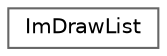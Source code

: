 digraph "Graphical Class Hierarchy"
{
 // LATEX_PDF_SIZE
  bgcolor="transparent";
  edge [fontname=Helvetica,fontsize=10,labelfontname=Helvetica,labelfontsize=10];
  node [fontname=Helvetica,fontsize=10,shape=box,height=0.2,width=0.4];
  rankdir="LR";
  Node0 [label="ImDrawList",height=0.2,width=0.4,color="grey40", fillcolor="white", style="filled",URL="$struct_im_draw_list.html",tooltip=" "];
}
